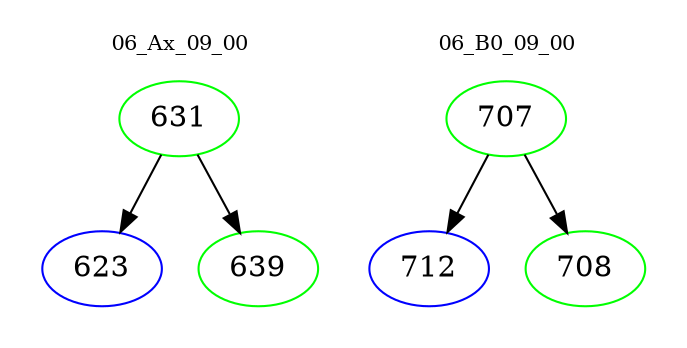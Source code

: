 digraph{
subgraph cluster_0 {
color = white
label = "06_Ax_09_00";
fontsize=10;
T0_631 [label="631", color="green"]
T0_631 -> T0_623 [color="black"]
T0_623 [label="623", color="blue"]
T0_631 -> T0_639 [color="black"]
T0_639 [label="639", color="green"]
}
subgraph cluster_1 {
color = white
label = "06_B0_09_00";
fontsize=10;
T1_707 [label="707", color="green"]
T1_707 -> T1_712 [color="black"]
T1_712 [label="712", color="blue"]
T1_707 -> T1_708 [color="black"]
T1_708 [label="708", color="green"]
}
}
